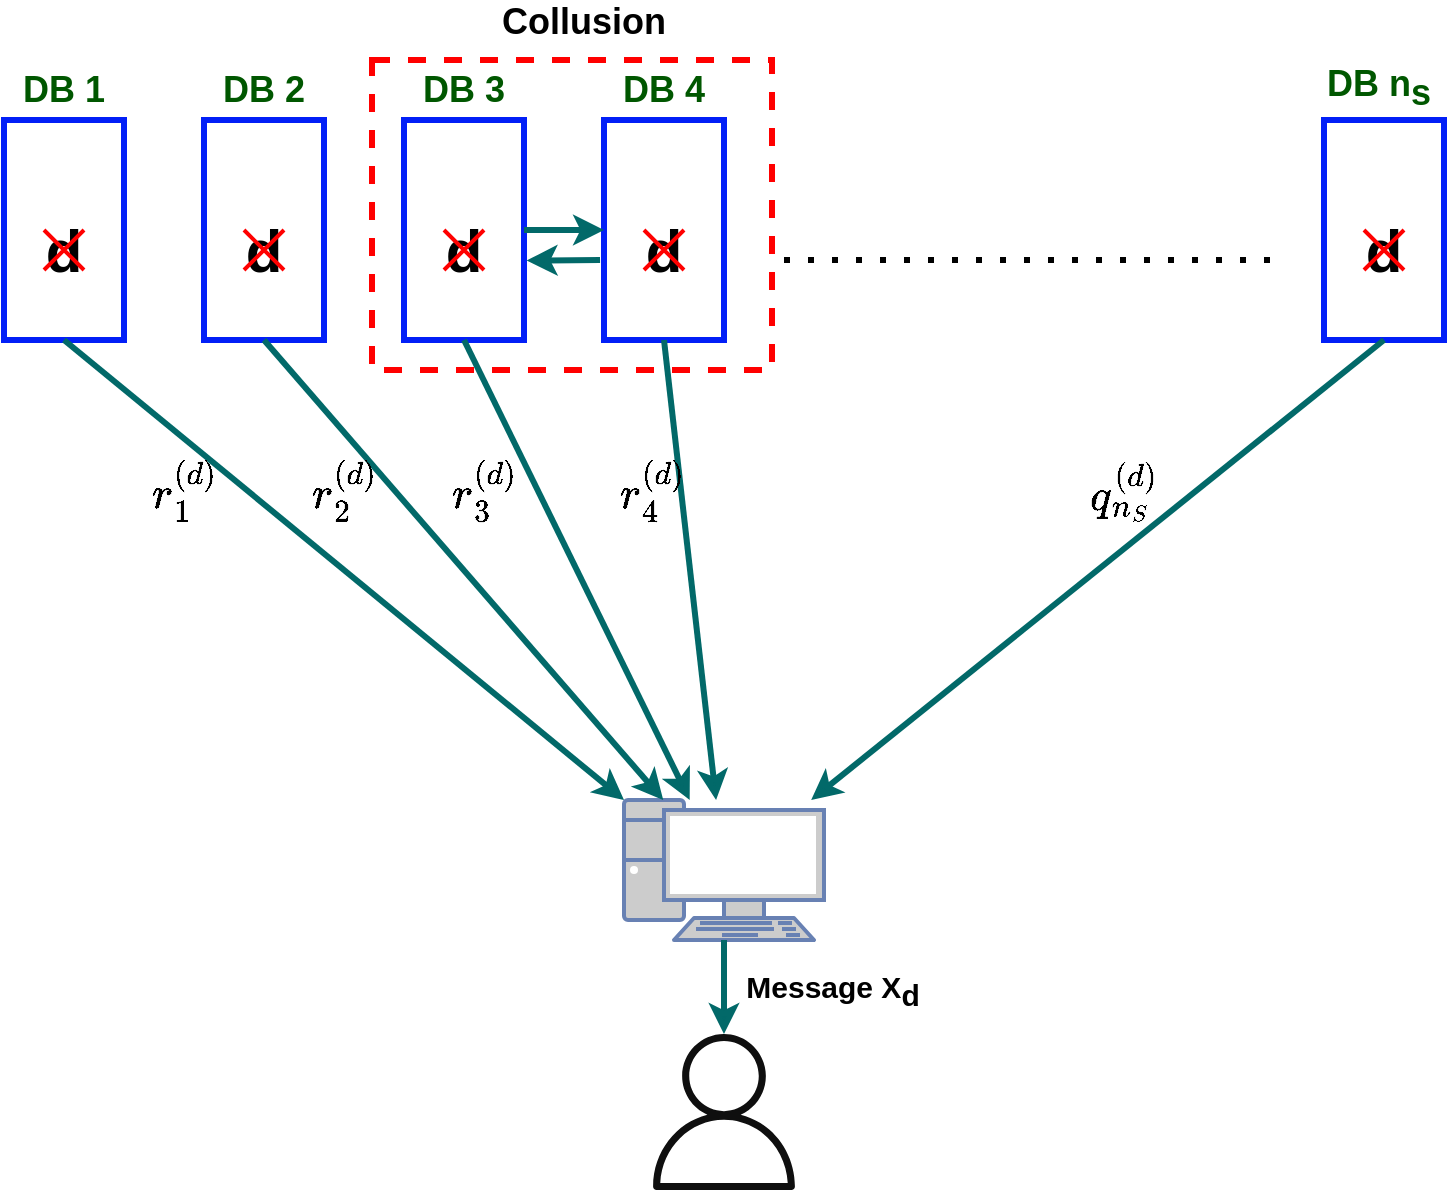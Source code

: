 <mxfile version="21.5.0" type="github">
  <diagram name="Page-1" id="JPqHWe5NCPTTdfH1C98E">
    <mxGraphModel dx="1434" dy="779" grid="1" gridSize="10" guides="1" tooltips="1" connect="1" arrows="1" fold="1" page="1" pageScale="1" pageWidth="827" pageHeight="1169" background="#ffffff" math="1" shadow="0">
      <root>
        <mxCell id="0" />
        <mxCell id="1" parent="0" />
        <mxCell id="hcC1AArkkbN6AmzWhMLO-1" value="" style="rounded=0;whiteSpace=wrap;html=1;strokeColor=#021ff7;fillColor=none;strokeWidth=3;" parent="1" vertex="1">
          <mxGeometry x="30" y="200" width="60" height="110" as="geometry" />
        </mxCell>
        <mxCell id="hcC1AArkkbN6AmzWhMLO-2" value="" style="rounded=0;whiteSpace=wrap;html=1;strokeColor=#021ff7;fillColor=none;strokeWidth=3;" parent="1" vertex="1">
          <mxGeometry x="130" y="200" width="60" height="110" as="geometry" />
        </mxCell>
        <mxCell id="hcC1AArkkbN6AmzWhMLO-6" value="" style="rounded=0;whiteSpace=wrap;html=1;strokeColor=#021ff7;fillColor=none;strokeWidth=3;" parent="1" vertex="1">
          <mxGeometry x="690" y="200" width="60" height="110" as="geometry" />
        </mxCell>
        <mxCell id="hcC1AArkkbN6AmzWhMLO-9" value="" style="endArrow=none;dashed=1;html=1;dashPattern=1 3;strokeWidth=3;rounded=0;strokeColor=#000000;" parent="1" edge="1">
          <mxGeometry width="50" height="50" relative="1" as="geometry">
            <mxPoint x="420" y="270" as="sourcePoint" />
            <mxPoint x="670" y="270" as="targetPoint" />
            <Array as="points" />
          </mxGeometry>
        </mxCell>
        <mxCell id="hcC1AArkkbN6AmzWhMLO-11" value="" style="sketch=0;outlineConnect=0;fontColor=#333333;fillColor=#0f0f0f;strokeColor=#666666;dashed=0;verticalLabelPosition=bottom;verticalAlign=top;align=center;html=1;fontSize=12;fontStyle=0;aspect=fixed;pointerEvents=1;shape=mxgraph.aws4.user;strokeWidth=3;" parent="1" vertex="1">
          <mxGeometry x="351" y="657" width="78" height="78" as="geometry" />
        </mxCell>
        <mxCell id="hcC1AArkkbN6AmzWhMLO-15" value="" style="endArrow=classic;html=1;rounded=0;exitX=0.5;exitY=1;exitDx=0;exitDy=0;strokeColor=#026969;strokeWidth=3;" parent="1" source="hcC1AArkkbN6AmzWhMLO-6" target="hcC1AArkkbN6AmzWhMLO-18" edge="1">
          <mxGeometry width="50" height="50" relative="1" as="geometry">
            <mxPoint x="440" y="530" as="sourcePoint" />
            <mxPoint x="550" y="530" as="targetPoint" />
          </mxGeometry>
        </mxCell>
        <mxCell id="hcC1AArkkbN6AmzWhMLO-18" value="" style="fontColor=#0066CC;verticalAlign=top;verticalLabelPosition=bottom;labelPosition=center;align=center;html=1;outlineConnect=0;fillColor=#CCCCCC;strokeColor=#6881B3;gradientColor=none;gradientDirection=north;strokeWidth=3;shape=mxgraph.networks.pc;" parent="1" vertex="1">
          <mxGeometry x="340" y="540" width="100" height="70" as="geometry" />
        </mxCell>
        <mxCell id="hcC1AArkkbN6AmzWhMLO-20" value="" style="endArrow=classic;html=1;rounded=0;strokeColor=#026969;strokeWidth=3;exitX=0.5;exitY=1;exitDx=0;exitDy=0;" parent="1" source="hcC1AArkkbN6AmzWhMLO-2" target="hcC1AArkkbN6AmzWhMLO-18" edge="1">
          <mxGeometry width="50" height="50" relative="1" as="geometry">
            <mxPoint x="240" y="350" as="sourcePoint" />
            <mxPoint x="280" y="430" as="targetPoint" />
          </mxGeometry>
        </mxCell>
        <mxCell id="hcC1AArkkbN6AmzWhMLO-21" value="" style="endArrow=classic;html=1;rounded=0;strokeColor=#026969;strokeWidth=3;exitX=0.5;exitY=1;exitDx=0;exitDy=0;entryX=0;entryY=0;entryDx=0;entryDy=0;entryPerimeter=0;" parent="1" source="hcC1AArkkbN6AmzWhMLO-1" target="hcC1AArkkbN6AmzWhMLO-18" edge="1">
          <mxGeometry width="50" height="50" relative="1" as="geometry">
            <mxPoint x="310" y="560" as="sourcePoint" />
            <mxPoint x="180" y="510" as="targetPoint" />
          </mxGeometry>
        </mxCell>
        <mxCell id="hcC1AArkkbN6AmzWhMLO-23" value="" style="endArrow=classic;html=1;rounded=0;strokeWidth=3;strokeColor=#026969;exitX=0.5;exitY=1;exitDx=0;exitDy=0;exitPerimeter=0;" parent="1" source="hcC1AArkkbN6AmzWhMLO-18" target="hcC1AArkkbN6AmzWhMLO-11" edge="1">
          <mxGeometry width="50" height="50" relative="1" as="geometry">
            <mxPoint x="400" y="620" as="sourcePoint" />
            <mxPoint x="320" y="650" as="targetPoint" />
          </mxGeometry>
        </mxCell>
        <mxCell id="hcC1AArkkbN6AmzWhMLO-26" value="" style="rounded=0;whiteSpace=wrap;html=1;strokeColor=#021ff7;fillColor=none;strokeWidth=3;" parent="1" vertex="1">
          <mxGeometry x="230" y="200" width="60" height="110" as="geometry" />
        </mxCell>
        <mxCell id="hcC1AArkkbN6AmzWhMLO-27" value="" style="rounded=0;whiteSpace=wrap;html=1;strokeColor=#021ff7;fillColor=none;strokeWidth=3;" parent="1" vertex="1">
          <mxGeometry x="330" y="200" width="60" height="110" as="geometry" />
        </mxCell>
        <mxCell id="hcC1AArkkbN6AmzWhMLO-28" value="" style="endArrow=classic;html=1;rounded=0;strokeColor=#026969;strokeWidth=3;exitX=0.5;exitY=1;exitDx=0;exitDy=0;" parent="1" source="hcC1AArkkbN6AmzWhMLO-26" target="hcC1AArkkbN6AmzWhMLO-18" edge="1">
          <mxGeometry width="50" height="50" relative="1" as="geometry">
            <mxPoint x="140" y="500" as="sourcePoint" />
            <mxPoint x="320" y="350" as="targetPoint" />
          </mxGeometry>
        </mxCell>
        <mxCell id="hcC1AArkkbN6AmzWhMLO-29" value="" style="endArrow=classic;html=1;rounded=0;strokeColor=#026969;strokeWidth=3;exitX=0.5;exitY=1;exitDx=0;exitDy=0;" parent="1" source="hcC1AArkkbN6AmzWhMLO-27" target="hcC1AArkkbN6AmzWhMLO-18" edge="1">
          <mxGeometry width="50" height="50" relative="1" as="geometry">
            <mxPoint x="150" y="540" as="sourcePoint" />
            <mxPoint x="410" y="490" as="targetPoint" />
          </mxGeometry>
        </mxCell>
        <mxCell id="hcC1AArkkbN6AmzWhMLO-30" value="" style="rounded=0;whiteSpace=wrap;html=1;dashed=1;fillColor=none;strokeColor=#FF0000;strokeWidth=3;" parent="1" vertex="1">
          <mxGeometry x="214" y="170" width="200" height="155" as="geometry" />
        </mxCell>
        <mxCell id="hcC1AArkkbN6AmzWhMLO-33" value="" style="endArrow=classic;html=1;rounded=0;entryX=0;entryY=0.5;entryDx=0;entryDy=0;exitX=1;exitY=0.5;exitDx=0;exitDy=0;strokeWidth=3;strokeColor=#026969;" parent="1" source="hcC1AArkkbN6AmzWhMLO-26" target="hcC1AArkkbN6AmzWhMLO-27" edge="1">
          <mxGeometry width="50" height="50" relative="1" as="geometry">
            <mxPoint x="90" y="480" as="sourcePoint" />
            <mxPoint x="140" y="430" as="targetPoint" />
          </mxGeometry>
        </mxCell>
        <mxCell id="hcC1AArkkbN6AmzWhMLO-34" value="" style="endArrow=classic;html=1;rounded=0;entryX=1.022;entryY=0.639;entryDx=0;entryDy=0;entryPerimeter=0;exitX=-0.033;exitY=0.636;exitDx=0;exitDy=0;exitPerimeter=0;strokeWidth=3;strokeColor=#026969;" parent="1" source="hcC1AArkkbN6AmzWhMLO-27" target="hcC1AArkkbN6AmzWhMLO-26" edge="1">
          <mxGeometry width="50" height="50" relative="1" as="geometry">
            <mxPoint x="310" y="340" as="sourcePoint" />
            <mxPoint x="310" y="280" as="targetPoint" />
          </mxGeometry>
        </mxCell>
        <mxCell id="hcC1AArkkbN6AmzWhMLO-35" value="&lt;font style=&quot;font-size: 18px;&quot;&gt;DB 1&lt;/font&gt;" style="text;html=1;strokeColor=none;fillColor=none;align=center;verticalAlign=middle;whiteSpace=wrap;rounded=0;fontColor=#005700;strokeWidth=3;fontSize=18;fontStyle=1" parent="1" vertex="1">
          <mxGeometry x="30" y="170" width="60" height="30" as="geometry" />
        </mxCell>
        <mxCell id="hcC1AArkkbN6AmzWhMLO-36" value="DB 2" style="text;html=1;strokeColor=none;fillColor=none;align=center;verticalAlign=middle;whiteSpace=wrap;rounded=0;fontColor=#005700;strokeWidth=3;fontSize=18;fontStyle=1" parent="1" vertex="1">
          <mxGeometry x="130" y="170" width="60" height="30" as="geometry" />
        </mxCell>
        <mxCell id="hcC1AArkkbN6AmzWhMLO-37" value="DB 3" style="text;html=1;strokeColor=none;fillColor=none;align=center;verticalAlign=middle;whiteSpace=wrap;rounded=0;fontColor=#005700;strokeWidth=3;fontSize=18;fontStyle=1" parent="1" vertex="1">
          <mxGeometry x="230" y="170" width="60" height="30" as="geometry" />
        </mxCell>
        <mxCell id="hcC1AArkkbN6AmzWhMLO-38" value="DB 4" style="text;html=1;strokeColor=none;fillColor=none;align=center;verticalAlign=middle;whiteSpace=wrap;rounded=0;fontColor=#005700;strokeWidth=3;fontSize=18;fontStyle=1" parent="1" vertex="1">
          <mxGeometry x="330" y="170" width="60" height="30" as="geometry" />
        </mxCell>
        <mxCell id="hcC1AArkkbN6AmzWhMLO-39" value="DB &lt;span style=&quot;font-size: 18px;&quot;&gt;n&lt;/span&gt;&lt;sub style=&quot;font-size: 18px;&quot;&gt;&lt;span style=&quot;font-size: 18px;&quot;&gt;s&lt;/span&gt;&amp;nbsp;&lt;/sub&gt;" style="text;html=1;strokeColor=none;fillColor=none;align=center;verticalAlign=middle;whiteSpace=wrap;rounded=0;fontColor=#005700;strokeWidth=3;fontSize=18;fontStyle=1" parent="1" vertex="1">
          <mxGeometry x="690" y="170" width="60" height="30" as="geometry" />
        </mxCell>
        <mxCell id="hcC1AArkkbN6AmzWhMLO-40" value="Message X&lt;sub style=&quot;font-size: 15px;&quot;&gt;d&lt;/sub&gt;" style="text;html=1;strokeColor=none;fillColor=none;align=center;verticalAlign=middle;whiteSpace=wrap;rounded=0;fontColor=#000000;fontSize=15;fontStyle=1" parent="1" vertex="1">
          <mxGeometry x="400" y="620" width="89" height="30" as="geometry" />
        </mxCell>
        <mxCell id="hcC1AArkkbN6AmzWhMLO-41" value="&lt;sup style=&quot;font-size: 18px;&quot;&gt;&lt;span style=&quot;font-size: 18px;&quot;&gt;Collusion&lt;/span&gt;&lt;br style=&quot;font-size: 18px;&quot;&gt;&lt;/sup&gt;" style="text;html=1;strokeColor=none;fillColor=none;align=center;verticalAlign=middle;whiteSpace=wrap;rounded=0;fontColor=#000000;labelBackgroundColor=none;rotation=0;fontStyle=1;fontSize=18;" parent="1" vertex="1">
          <mxGeometry x="290" y="140" width="60" height="30" as="geometry" />
        </mxCell>
        <mxCell id="hcC1AArkkbN6AmzWhMLO-45" value="$$r^{(d)}_1$$" style="text;html=1;strokeColor=none;fillColor=none;align=center;verticalAlign=middle;whiteSpace=wrap;rounded=0;fontColor=#000000;fontSize=19;rotation=0;" parent="1" vertex="1">
          <mxGeometry x="90" y="370" width="60" height="30" as="geometry" />
        </mxCell>
        <mxCell id="hcC1AArkkbN6AmzWhMLO-50" value="$$r^{(d)}_2$$" style="text;html=1;strokeColor=none;fillColor=none;align=center;verticalAlign=middle;whiteSpace=wrap;rounded=0;fontColor=#000000;fontSize=19;rotation=0;" parent="1" vertex="1">
          <mxGeometry x="170" y="370" width="60" height="30" as="geometry" />
        </mxCell>
        <mxCell id="hcC1AArkkbN6AmzWhMLO-51" value="$$r^{(d)}_3$$" style="text;html=1;strokeColor=none;fillColor=none;align=center;verticalAlign=middle;whiteSpace=wrap;rounded=0;fontColor=#000000;fontSize=19;rotation=0;" parent="1" vertex="1">
          <mxGeometry x="240" y="370" width="60" height="30" as="geometry" />
        </mxCell>
        <mxCell id="hcC1AArkkbN6AmzWhMLO-52" value="$$r^{(d)}_4$$" style="text;html=1;strokeColor=none;fillColor=none;align=center;verticalAlign=middle;whiteSpace=wrap;rounded=0;fontColor=#000000;fontSize=19;rotation=0;" parent="1" vertex="1">
          <mxGeometry x="324" y="370" width="60" height="30" as="geometry" />
        </mxCell>
        <mxCell id="hcC1AArkkbN6AmzWhMLO-53" value="$$q^{(d)}_{n_S}$$" style="text;html=1;strokeColor=none;fillColor=none;align=center;verticalAlign=middle;whiteSpace=wrap;rounded=0;fontColor=#000000;fontSize=19;rotation=0;" parent="1" vertex="1">
          <mxGeometry x="560" y="370" width="60" height="30" as="geometry" />
        </mxCell>
        <mxCell id="7GXTfq7sPtn9QwrVGtLQ-1" value="d" style="text;html=1;fillColor=none;align=center;verticalAlign=middle;whiteSpace=wrap;rounded=0;fontColor=#000000;fontSize=30;fontStyle=1;strokeWidth=1;" vertex="1" parent="1">
          <mxGeometry x="40" y="250" width="40" height="30" as="geometry" />
        </mxCell>
        <mxCell id="7GXTfq7sPtn9QwrVGtLQ-2" value="" style="shape=mxgraph.sysml.x;strokeColor=#FF0000;strokeWidth=2;" vertex="1" parent="1">
          <mxGeometry x="50" y="255" width="20" height="20" as="geometry" />
        </mxCell>
        <mxCell id="7GXTfq7sPtn9QwrVGtLQ-3" value="d" style="text;html=1;fillColor=none;align=center;verticalAlign=middle;whiteSpace=wrap;rounded=0;fontColor=#000000;fontSize=30;fontStyle=1;strokeWidth=1;" vertex="1" parent="1">
          <mxGeometry x="140" y="250" width="40" height="30" as="geometry" />
        </mxCell>
        <mxCell id="7GXTfq7sPtn9QwrVGtLQ-4" value="" style="shape=mxgraph.sysml.x;strokeColor=#FF0000;strokeWidth=2;" vertex="1" parent="1">
          <mxGeometry x="150" y="255" width="20" height="20" as="geometry" />
        </mxCell>
        <mxCell id="7GXTfq7sPtn9QwrVGtLQ-5" value="d" style="text;html=1;fillColor=none;align=center;verticalAlign=middle;whiteSpace=wrap;rounded=0;fontColor=#000000;fontSize=30;fontStyle=1;strokeWidth=1;" vertex="1" parent="1">
          <mxGeometry x="240" y="250" width="40" height="30" as="geometry" />
        </mxCell>
        <mxCell id="7GXTfq7sPtn9QwrVGtLQ-6" value="" style="shape=mxgraph.sysml.x;strokeColor=#FF0000;strokeWidth=2;" vertex="1" parent="1">
          <mxGeometry x="250" y="255" width="20" height="20" as="geometry" />
        </mxCell>
        <mxCell id="7GXTfq7sPtn9QwrVGtLQ-7" value="d" style="text;html=1;fillColor=none;align=center;verticalAlign=middle;whiteSpace=wrap;rounded=0;fontColor=#000000;fontSize=30;fontStyle=1;strokeWidth=1;" vertex="1" parent="1">
          <mxGeometry x="340" y="250" width="40" height="30" as="geometry" />
        </mxCell>
        <mxCell id="7GXTfq7sPtn9QwrVGtLQ-8" value="" style="shape=mxgraph.sysml.x;strokeColor=#FF0000;strokeWidth=2;" vertex="1" parent="1">
          <mxGeometry x="350" y="255" width="20" height="20" as="geometry" />
        </mxCell>
        <mxCell id="7GXTfq7sPtn9QwrVGtLQ-9" value="d" style="text;html=1;fillColor=none;align=center;verticalAlign=middle;whiteSpace=wrap;rounded=0;fontColor=#000000;fontSize=30;fontStyle=1;strokeWidth=1;" vertex="1" parent="1">
          <mxGeometry x="700" y="250" width="40" height="30" as="geometry" />
        </mxCell>
        <mxCell id="7GXTfq7sPtn9QwrVGtLQ-10" value="" style="shape=mxgraph.sysml.x;strokeColor=#FF0000;strokeWidth=2;" vertex="1" parent="1">
          <mxGeometry x="710" y="255" width="20" height="20" as="geometry" />
        </mxCell>
      </root>
    </mxGraphModel>
  </diagram>
</mxfile>
